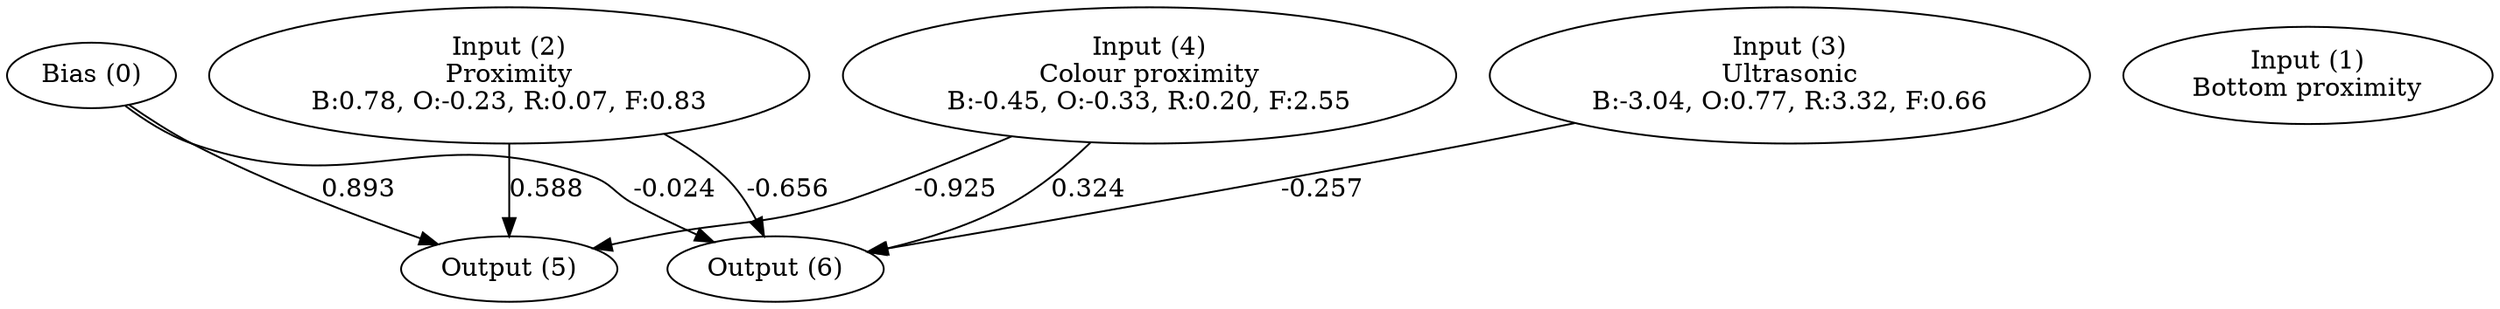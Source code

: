 digraph G {
  0 [ label="Bias (0)" ];
  1 [ label="Input (1)\nBottom proximity" ];
  2 [ label="Input (2)\nProximity\nB:0.78, O:-0.23, R:0.07, F:0.83" ];
  3 [ label="Input (3)\nUltrasonic\nB:-3.04, O:0.77, R:3.32, F:0.66" ];
  4 [ label="Input (4)\nColour proximity\nB:-0.45, O:-0.33, R:0.20, F:2.55" ];
  5 [ label="Output (5)" ];
  6 [ label="Output (6)" ];
  { rank=same 0 1 2 3 4 }
  { rank=same 5 6 }
  0 -> 5 [ label="0.893" ];
  0 -> 6 [ label="-0.024" ];
  2 -> 5 [ label="0.588" ];
  2 -> 6 [ label="-0.656" ];
  3 -> 6 [ label="-0.257" ];
  4 -> 5 [ label="-0.925" ];
  4 -> 6 [ label="0.324" ];
}
